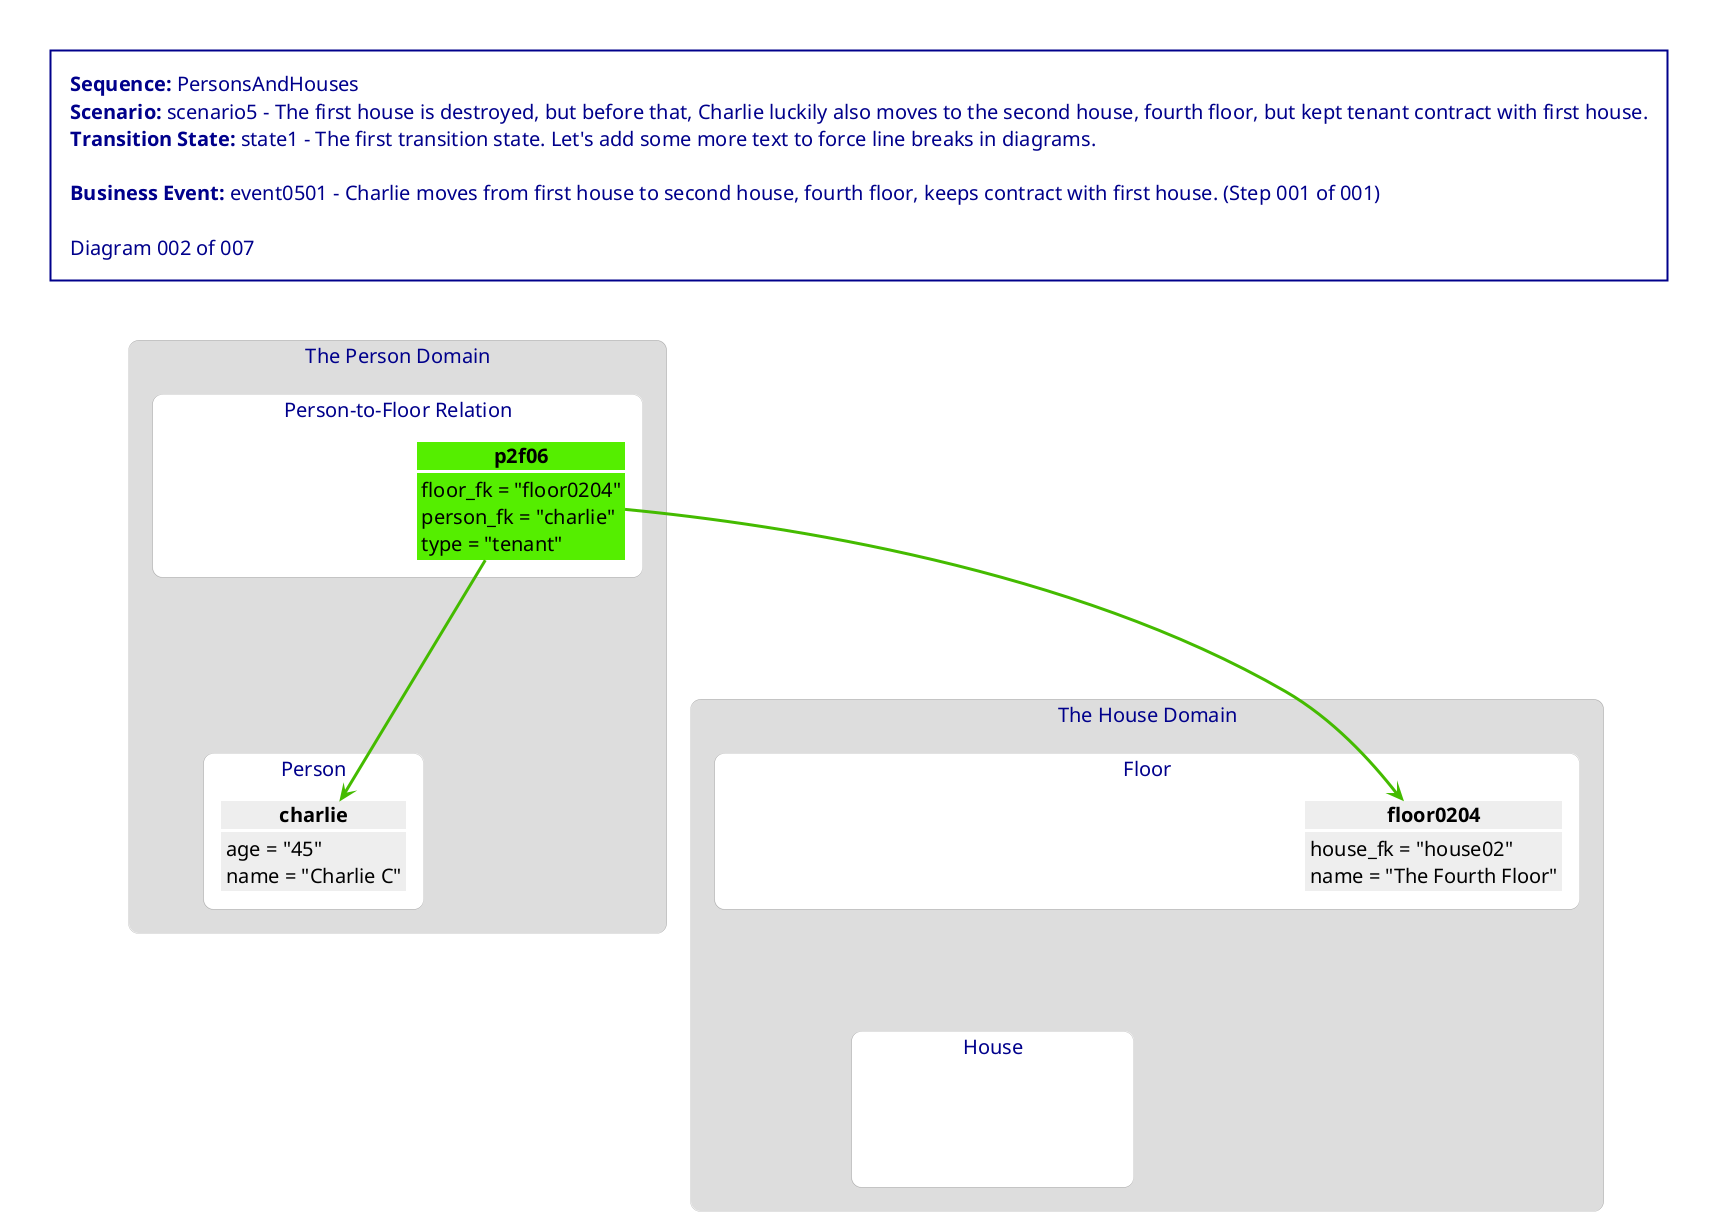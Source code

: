 @startuml PersonsAndHouses_scenario5_state1_002_event0501_001

<style>
    Shadowing false
    Rectangle {
        FontSize 18
        FontStyle bold
        HorizontalAlignment left
        LineThickness 0
        RoundCorner 20
    }
    Object {
        FontSize 20
        FontStyle normal
        HorizontalAlignment left
        LineColor white
        LineThickness 3
        RoundCorner 20
    }
    Arrow {
        LineThickness 3
    }
    Title {
        BackgroundColor white
        FontColor darkblue
        FontSize 20
        FontStyle normal
        HorizontalAlignment left
        LineColor darkblue
        LineThickness 2
        Margin 50
        Padding 20
    }
</style>

title \
<b>Sequence:</b> PersonsAndHouses\n\
<b>Scenario:</b> scenario5 - The first house is destroyed, but before that, Charlie luckily also moves to the second house, fourth floor, but kept tenant contract with first house.\n\
<b>Transition State:</b> state1 - The first transition state. Let's add some more text to force line breaks in diagrams.\n\n\
<b>Business Event:</b> event0501 - Charlie moves from first house to second house, fourth floor, keeps contract with first house. (Step 001 of 001)\n\n\
Diagram 002 of 007

rectangle "The House Domain" as housedomain #DDDDDD {
    rectangle "Floor" as housedomain_floorclass #white {
        object "<color:white><b>floor0101</b></color>" as housedomain_floorclass_floor0101 #white {
            <color:white>house_fk = "house01"</color>
            <color:white>name = "The First Floor"</color>
        }
        object "<color:white><b>floor0102</b></color>" as housedomain_floorclass_floor0102 #white {
            <color:white>house_fk = "house01"</color>
            <color:white>name = "The Second Floor"</color>
        }
        object "<color:black><b>floor0204</b></color>" as housedomain_floorclass_floor0204 #EEEEEE {
            <color:black>house_fk = "house02"</color>
            <color:black>name = "The Fourth Floor"</color>
        }
    }
    rectangle "House" as housedomain_houseclass #white {
        object "<color:white><b>house01</b></color>" as housedomain_houseclass_house01 #white {
            <color:white>address = "First Street 1"</color>
            <color:white>name = "The First House"</color>
        }
    }
}
rectangle "The Person Domain" as persondomain #DDDDDD {
    rectangle "Person-to-Floor Relation" as persondomain_p2fclass #white {
        object "<color:white><b>p2f05</b></color>" as persondomain_p2fclass_p2f05 #white {
            <color:white>floor_fk = "floor0102"</color>
            <color:white>person_fk = "charlie"</color>
            <color:white>type = "tenant"</color>
        }
        object "<color:black><b>p2f06</b></color>" as persondomain_p2fclass_p2f06 #55EE00 {
            <color:black>floor_fk = "floor0204"</color>
            <color:black>person_fk = "charlie"</color>
            <color:black>type = "tenant"</color>
        }
    }
    rectangle "Person" as persondomain_personclass #white {
        object "<color:black><b>charlie</b></color>" as persondomain_personclass_charlie #EEEEEE {
            <color:black>age = "45"</color>
            <color:black>name = "Charlie C"</color>
        }
    }
}

housedomain_floorclass_floor0101 --[hidden]--> housedomain_houseclass_house01
housedomain_floorclass_floor0102 --[hidden]--> housedomain_houseclass_house01
persondomain_p2fclass_p2f05 --[hidden]--> housedomain_floorclass_floor0102
persondomain_p2fclass_p2f05 --[hidden]--> persondomain_personclass_charlie
persondomain_p2fclass_p2f06 ----> housedomain_floorclass_floor0204 #44BB00
persondomain_p2fclass_p2f06 ----> persondomain_personclass_charlie #44BB00

@enduml
